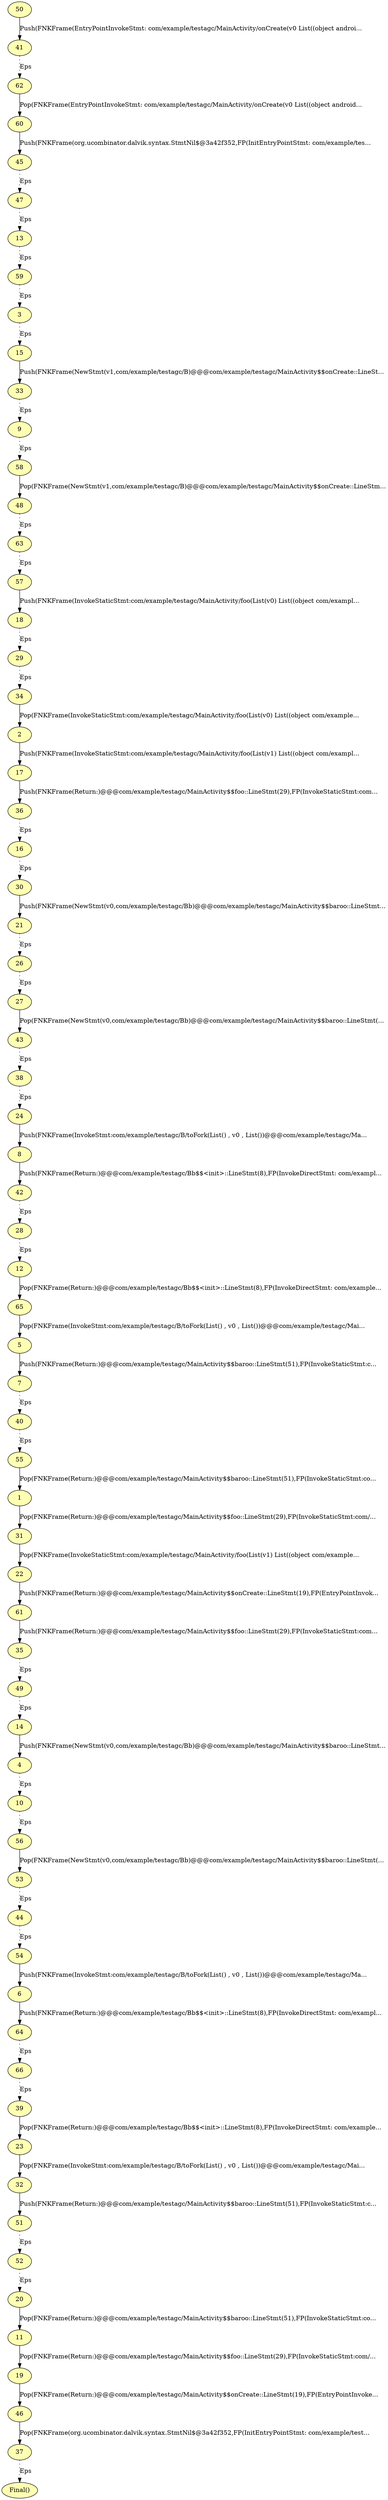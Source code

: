 digraph BST {
 
 "30" [style=filled, fillcolor=2, colorscheme=set312, URL="30.html"];
"21" [style=filled, fillcolor=2, colorscheme=set312, URL="21.html"];
"30" -> "21" [  label="Push(FNKFrame(NewStmt(v0,com/example/testagc/Bb)@@@com/example/testagc/MainActivity$$baroo::LineStmt..."];
"59" [style=filled, fillcolor=2, colorscheme=set312, URL="59.html"];
"3" [style=filled, fillcolor=2, colorscheme=set312, URL="3.html"];
"59" -> "3" [style=dotted,  label="Eps"];
"33" [style=filled, fillcolor=2, colorscheme=set312, URL="33.html"];
"9" [style=filled, fillcolor=2, colorscheme=set312, URL="9.html"];
"33" -> "9" [style=dotted,  label="Eps"];
"47" [style=filled, fillcolor=2, colorscheme=set312, URL="47.html"];
"13" [style=filled, fillcolor=2, colorscheme=set312, URL="13.html"];
"47" -> "13" [style=dotted,  label="Eps"];
"53" [style=filled, fillcolor=2, colorscheme=set312, URL="53.html"];
"44" [style=filled, fillcolor=2, colorscheme=set312, URL="44.html"];
"53" -> "44" [style=dotted,  label="Eps"];
"54" [style=filled, fillcolor=2, colorscheme=set312, URL="54.html"];
"6" [style=filled, fillcolor=2, colorscheme=set312, URL="6.html"];
"54" -> "6" [  label="Push(FNKFrame(InvokeStmt:com/example/testagc/B/toFork(List() , v0 , List())@@@com/example/testagc/Ma..."];
"52" [style=filled, fillcolor=2, colorscheme=set312, URL="52.html"];
"20" [style=filled, fillcolor=2, colorscheme=set312, URL="20.html"];
"52" -> "20" [style=dotted,  label="Eps"];
"44" [style=filled, fillcolor=2, colorscheme=set312, URL="44.html"];
"54" [style=filled, fillcolor=2, colorscheme=set312, URL="54.html"];
"44" -> "54" [style=dotted,  label="Eps"];
"31" [style=filled, fillcolor=2, colorscheme=set312, URL="31.html"];
"22" [style=filled, fillcolor=2, colorscheme=set312, URL="22.html"];
"31" -> "22" [  label="Pop(FNKFrame(InvokeStaticStmt:com/example/testagc/MainActivity/foo(List(v1) List((object com/example..."];
"13" [style=filled, fillcolor=2, colorscheme=set312, URL="13.html"];
"59" [style=filled, fillcolor=2, colorscheme=set312, URL="59.html"];
"13" -> "59" [style=dotted,  label="Eps"];
"56" [style=filled, fillcolor=2, colorscheme=set312, URL="56.html"];
"53" [style=filled, fillcolor=2, colorscheme=set312, URL="53.html"];
"56" -> "53" [  label="Pop(FNKFrame(NewStmt(v0,com/example/testagc/Bb)@@@com/example/testagc/MainActivity$$baroo::LineStmt(..."];
"64" [style=filled, fillcolor=2, colorscheme=set312, URL="64.html"];
"66" [style=filled, fillcolor=2, colorscheme=set312, URL="66.html"];
"64" -> "66" [style=dotted,  label="Eps"];
"17" [style=filled, fillcolor=2, colorscheme=set312, URL="17.html"];
"36" [style=filled, fillcolor=2, colorscheme=set312, URL="36.html"];
"17" -> "36" [  label="Push(FNKFrame(Return:)@@@com/example/testagc/MainActivity$$foo::LineStmt(29),FP(InvokeStaticStmt:com..."];
"62" [style=filled, fillcolor=2, colorscheme=set312, URL="62.html"];
"60" [style=filled, fillcolor=2, colorscheme=set312, URL="60.html"];
"62" -> "60" [  label="Pop(FNKFrame(EntryPointInvokeStmt: com/example/testagc/MainActivity/onCreate(v0 List((object android..."];
"61" [style=filled, fillcolor=2, colorscheme=set312, URL="61.html"];
"35" [style=filled, fillcolor=2, colorscheme=set312, URL="35.html"];
"61" -> "35" [  label="Push(FNKFrame(Return:)@@@com/example/testagc/MainActivity$$foo::LineStmt(29),FP(InvokeStaticStmt:com..."];
"32" [style=filled, fillcolor=2, colorscheme=set312, URL="32.html"];
"51" [style=filled, fillcolor=2, colorscheme=set312, URL="51.html"];
"32" -> "51" [  label="Push(FNKFrame(Return:)@@@com/example/testagc/MainActivity$$baroo::LineStmt(51),FP(InvokeStaticStmt:c..."];
"45" [style=filled, fillcolor=2, colorscheme=set312, URL="45.html"];
"47" [style=filled, fillcolor=2, colorscheme=set312, URL="47.html"];
"45" -> "47" [style=dotted,  label="Eps"];
"51" [style=filled, fillcolor=2, colorscheme=set312, URL="51.html"];
"52" [style=filled, fillcolor=2, colorscheme=set312, URL="52.html"];
"51" -> "52" [style=dotted,  label="Eps"];
"20" [style=filled, fillcolor=2, colorscheme=set312, URL="20.html"];
"11" [style=filled, fillcolor=2, colorscheme=set312, URL="11.html"];
"20" -> "11" [  label="Pop(FNKFrame(Return:)@@@com/example/testagc/MainActivity$$baroo::LineStmt(51),FP(InvokeStaticStmt:co..."];
"50" [style=filled, fillcolor=2, colorscheme=set312, URL="50.html"];
"41" [style=filled, fillcolor=2, colorscheme=set312, URL="41.html"];
"50" -> "41" [  label="Push(FNKFrame(EntryPointInvokeStmt: com/example/testagc/MainActivity/onCreate(v0 List((object androi..."];
"39" [style=filled, fillcolor=2, colorscheme=set312, URL="39.html"];
"23" [style=filled, fillcolor=2, colorscheme=set312, URL="23.html"];
"39" -> "23" [  label="Pop(FNKFrame(Return:)@@@com/example/testagc/Bb$$<init>::LineStmt(8),FP(InvokeDirectStmt: com/example..."];
"2" [style=filled, fillcolor=2, colorscheme=set312, URL="2.html"];
"17" [style=filled, fillcolor=2, colorscheme=set312, URL="17.html"];
"2" -> "17" [  label="Push(FNKFrame(InvokeStaticStmt:com/example/testagc/MainActivity/foo(List(v1) List((object com/exampl..."];
"34" [style=filled, fillcolor=2, colorscheme=set312, URL="34.html"];
"2" [style=filled, fillcolor=2, colorscheme=set312, URL="2.html"];
"34" -> "2" [  label="Pop(FNKFrame(InvokeStaticStmt:com/example/testagc/MainActivity/foo(List(v0) List((object com/example..."];
"58" [style=filled, fillcolor=2, colorscheme=set312, URL="58.html"];
"48" [style=filled, fillcolor=2, colorscheme=set312, URL="48.html"];
"58" -> "48" [  label="Pop(FNKFrame(NewStmt(v1,com/example/testagc/B)@@@com/example/testagc/MainActivity$$onCreate::LineStm..."];
"63" [style=filled, fillcolor=2, colorscheme=set312, URL="63.html"];
"57" [style=filled, fillcolor=2, colorscheme=set312, URL="57.html"];
"63" -> "57" [style=dotted,  label="Eps"];
"28" [style=filled, fillcolor=2, colorscheme=set312, URL="28.html"];
"12" [style=filled, fillcolor=2, colorscheme=set312, URL="12.html"];
"28" -> "12" [style=dotted,  label="Eps"];
"43" [style=filled, fillcolor=2, colorscheme=set312, URL="43.html"];
"38" [style=filled, fillcolor=2, colorscheme=set312, URL="38.html"];
"43" -> "38" [style=dotted,  label="Eps"];
"10" [style=filled, fillcolor=2, colorscheme=set312, URL="10.html"];
"56" [style=filled, fillcolor=2, colorscheme=set312, URL="56.html"];
"10" -> "56" [style=dotted,  label="Eps"];
"41" [style=filled, fillcolor=2, colorscheme=set312, URL="41.html"];
"62" [style=filled, fillcolor=2, colorscheme=set312, URL="62.html"];
"41" -> "62" [style=dotted,  label="Eps"];
"35" [style=filled, fillcolor=2, colorscheme=set312, URL="35.html"];
"49" [style=filled, fillcolor=2, colorscheme=set312, URL="49.html"];
"35" -> "49" [style=dotted,  label="Eps"];
"60" [style=filled, fillcolor=2, colorscheme=set312, URL="60.html"];
"45" [style=filled, fillcolor=2, colorscheme=set312, URL="45.html"];
"60" -> "45" [  label="Push(FNKFrame(org.ucombinator.dalvik.syntax.StmtNil$@3a42f352,FP(InitEntryPointStmt: com/example/tes..."];
"7" [style=filled, fillcolor=2, colorscheme=set312, URL="7.html"];
"40" [style=filled, fillcolor=2, colorscheme=set312, URL="40.html"];
"7" -> "40" [style=dotted,  label="Eps"];
"18" [style=filled, fillcolor=2, colorscheme=set312, URL="18.html"];
"29" [style=filled, fillcolor=2, colorscheme=set312, URL="29.html"];
"18" -> "29" [style=dotted,  label="Eps"];
"5" [style=filled, fillcolor=2, colorscheme=set312, URL="5.html"];
"7" [style=filled, fillcolor=2, colorscheme=set312, URL="7.html"];
"5" -> "7" [  label="Push(FNKFrame(Return:)@@@com/example/testagc/MainActivity$$baroo::LineStmt(51),FP(InvokeStaticStmt:c..."];
"23" [style=filled, fillcolor=2, colorscheme=set312, URL="23.html"];
"32" [style=filled, fillcolor=2, colorscheme=set312, URL="32.html"];
"23" -> "32" [  label="Pop(FNKFrame(InvokeStmt:com/example/testagc/B/toFork(List() , v0 , List())@@@com/example/testagc/Mai..."];
"57" [style=filled, fillcolor=2, colorscheme=set312, URL="57.html"];
"18" [style=filled, fillcolor=2, colorscheme=set312, URL="18.html"];
"57" -> "18" [  label="Push(FNKFrame(InvokeStaticStmt:com/example/testagc/MainActivity/foo(List(v0) List((object com/exampl..."];
"4" [style=filled, fillcolor=2, colorscheme=set312, URL="4.html"];
"10" [style=filled, fillcolor=2, colorscheme=set312, URL="10.html"];
"4" -> "10" [style=dotted,  label="Eps"];
"12" [style=filled, fillcolor=2, colorscheme=set312, URL="12.html"];
"65" [style=filled, fillcolor=2, colorscheme=set312, URL="65.html"];
"12" -> "65" [  label="Pop(FNKFrame(Return:)@@@com/example/testagc/Bb$$<init>::LineStmt(8),FP(InvokeDirectStmt: com/example..."];
"55" [style=filled, fillcolor=2, colorscheme=set312, URL="55.html"];
"1" [style=filled, fillcolor=2, colorscheme=set312, URL="1.html"];
"55" -> "1" [  label="Pop(FNKFrame(Return:)@@@com/example/testagc/MainActivity$$baroo::LineStmt(51),FP(InvokeStaticStmt:co..."];
"42" [style=filled, fillcolor=2, colorscheme=set312, URL="42.html"];
"28" [style=filled, fillcolor=2, colorscheme=set312, URL="28.html"];
"42" -> "28" [style=dotted,  label="Eps"];
"66" [style=filled, fillcolor=2, colorscheme=set312, URL="66.html"];
"39" [style=filled, fillcolor=2, colorscheme=set312, URL="39.html"];
"66" -> "39" [style=dotted,  label="Eps"];
"24" [style=filled, fillcolor=2, colorscheme=set312, URL="24.html"];
"8" [style=filled, fillcolor=2, colorscheme=set312, URL="8.html"];
"24" -> "8" [  label="Push(FNKFrame(InvokeStmt:com/example/testagc/B/toFork(List() , v0 , List())@@@com/example/testagc/Ma..."];
"15" [style=filled, fillcolor=2, colorscheme=set312, URL="15.html"];
"33" [style=filled, fillcolor=2, colorscheme=set312, URL="33.html"];
"15" -> "33" [  label="Push(FNKFrame(NewStmt(v1,com/example/testagc/B)@@@com/example/testagc/MainActivity$$onCreate::LineSt..."];
"22" [style=filled, fillcolor=2, colorscheme=set312, URL="22.html"];
"61" [style=filled, fillcolor=2, colorscheme=set312, URL="61.html"];
"22" -> "61" [  label="Push(FNKFrame(Return:)@@@com/example/testagc/MainActivity$$onCreate::LineStmt(19),FP(EntryPointInvok..."];
"3" [style=filled, fillcolor=2, colorscheme=set312, URL="3.html"];
"15" [style=filled, fillcolor=2, colorscheme=set312, URL="15.html"];
"3" -> "15" [style=dotted,  label="Eps"];
"14" [style=filled, fillcolor=2, colorscheme=set312, URL="14.html"];
"4" [style=filled, fillcolor=2, colorscheme=set312, URL="4.html"];
"14" -> "4" [  label="Push(FNKFrame(NewStmt(v0,com/example/testagc/Bb)@@@com/example/testagc/MainActivity$$baroo::LineStmt..."];
"26" [style=filled, fillcolor=2, colorscheme=set312, URL="26.html"];
"27" [style=filled, fillcolor=2, colorscheme=set312, URL="27.html"];
"26" -> "27" [style=dotted,  label="Eps"];
"36" [style=filled, fillcolor=2, colorscheme=set312, URL="36.html"];
"16" [style=filled, fillcolor=2, colorscheme=set312, URL="16.html"];
"36" -> "16" [style=dotted,  label="Eps"];
"8" [style=filled, fillcolor=2, colorscheme=set312, URL="8.html"];
"42" [style=filled, fillcolor=2, colorscheme=set312, URL="42.html"];
"8" -> "42" [  label="Push(FNKFrame(Return:)@@@com/example/testagc/Bb$$<init>::LineStmt(8),FP(InvokeDirectStmt: com/exampl..."];
"27" [style=filled, fillcolor=2, colorscheme=set312, URL="27.html"];
"43" [style=filled, fillcolor=2, colorscheme=set312, URL="43.html"];
"27" -> "43" [  label="Pop(FNKFrame(NewStmt(v0,com/example/testagc/Bb)@@@com/example/testagc/MainActivity$$baroo::LineStmt(..."];
"19" [style=filled, fillcolor=2, colorscheme=set312, URL="19.html"];
"46" [style=filled, fillcolor=2, colorscheme=set312, URL="46.html"];
"19" -> "46" [  label="Pop(FNKFrame(Return:)@@@com/example/testagc/MainActivity$$onCreate::LineStmt(19),FP(EntryPointInvoke..."];
"16" [style=filled, fillcolor=2, colorscheme=set312, URL="16.html"];
"30" [style=filled, fillcolor=2, colorscheme=set312, URL="30.html"];
"16" -> "30" [style=dotted,  label="Eps"];
"11" [style=filled, fillcolor=2, colorscheme=set312, URL="11.html"];
"19" [style=filled, fillcolor=2, colorscheme=set312, URL="19.html"];
"11" -> "19" [  label="Pop(FNKFrame(Return:)@@@com/example/testagc/MainActivity$$foo::LineStmt(29),FP(InvokeStaticStmt:com/..."];
"9" [style=filled, fillcolor=2, colorscheme=set312, URL="9.html"];
"58" [style=filled, fillcolor=2, colorscheme=set312, URL="58.html"];
"9" -> "58" [style=dotted,  label="Eps"];
"65" [style=filled, fillcolor=2, colorscheme=set312, URL="65.html"];
"5" [style=filled, fillcolor=2, colorscheme=set312, URL="5.html"];
"65" -> "5" [  label="Pop(FNKFrame(InvokeStmt:com/example/testagc/B/toFork(List() , v0 , List())@@@com/example/testagc/Mai..."];
"38" [style=filled, fillcolor=2, colorscheme=set312, URL="38.html"];
"24" [style=filled, fillcolor=2, colorscheme=set312, URL="24.html"];
"38" -> "24" [style=dotted,  label="Eps"];
"1" [style=filled, fillcolor=2, colorscheme=set312, URL="1.html"];
"31" [style=filled, fillcolor=2, colorscheme=set312, URL="31.html"];
"1" -> "31" [  label="Pop(FNKFrame(Return:)@@@com/example/testagc/MainActivity$$foo::LineStmt(29),FP(InvokeStaticStmt:com/..."];
"46" [style=filled, fillcolor=2, colorscheme=set312, URL="46.html"];
"37" [style=filled, fillcolor=2, colorscheme=set312, URL="37.html"];
"46" -> "37" [  label="Pop(FNKFrame(org.ucombinator.dalvik.syntax.StmtNil$@3a42f352,FP(InitEntryPointStmt: com/example/test..."];
"29" [style=filled, fillcolor=2, colorscheme=set312, URL="29.html"];
"34" [style=filled, fillcolor=2, colorscheme=set312, URL="34.html"];
"29" -> "34" [style=dotted,  label="Eps"];
"40" [style=filled, fillcolor=2, colorscheme=set312, URL="40.html"];
"55" [style=filled, fillcolor=2, colorscheme=set312, URL="55.html"];
"40" -> "55" [style=dotted,  label="Eps"];
"49" [style=filled, fillcolor=2, colorscheme=set312, URL="49.html"];
"14" [style=filled, fillcolor=2, colorscheme=set312, URL="14.html"];
"49" -> "14" [style=dotted,  label="Eps"];
"21" [style=filled, fillcolor=2, colorscheme=set312, URL="21.html"];
"26" [style=filled, fillcolor=2, colorscheme=set312, URL="26.html"];
"21" -> "26" [style=dotted,  label="Eps"];
"37" [style=filled, fillcolor=2, colorscheme=set312, URL="37.html"];
"Final()" [style=filled, fillcolor=2, colorscheme=set312, URL="25.html"];
"37" -> "Final()" [style=dotted,  label="Eps"];
"6" [style=filled, fillcolor=2, colorscheme=set312, URL="6.html"];
"64" [style=filled, fillcolor=2, colorscheme=set312, URL="64.html"];
"6" -> "64" [  label="Push(FNKFrame(Return:)@@@com/example/testagc/Bb$$<init>::LineStmt(8),FP(InvokeDirectStmt: com/exampl..."];
"48" [style=filled, fillcolor=2, colorscheme=set312, URL="48.html"];
"63" [style=filled, fillcolor=2, colorscheme=set312, URL="63.html"];
"48" -> "63" [style=dotted,  label="Eps"];
}
